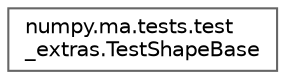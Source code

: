 digraph "Graphical Class Hierarchy"
{
 // LATEX_PDF_SIZE
  bgcolor="transparent";
  edge [fontname=Helvetica,fontsize=10,labelfontname=Helvetica,labelfontsize=10];
  node [fontname=Helvetica,fontsize=10,shape=box,height=0.2,width=0.4];
  rankdir="LR";
  Node0 [id="Node000000",label="numpy.ma.tests.test\l_extras.TestShapeBase",height=0.2,width=0.4,color="grey40", fillcolor="white", style="filled",URL="$dd/d41/classnumpy_1_1ma_1_1tests_1_1test__extras_1_1TestShapeBase.html",tooltip=" "];
}
